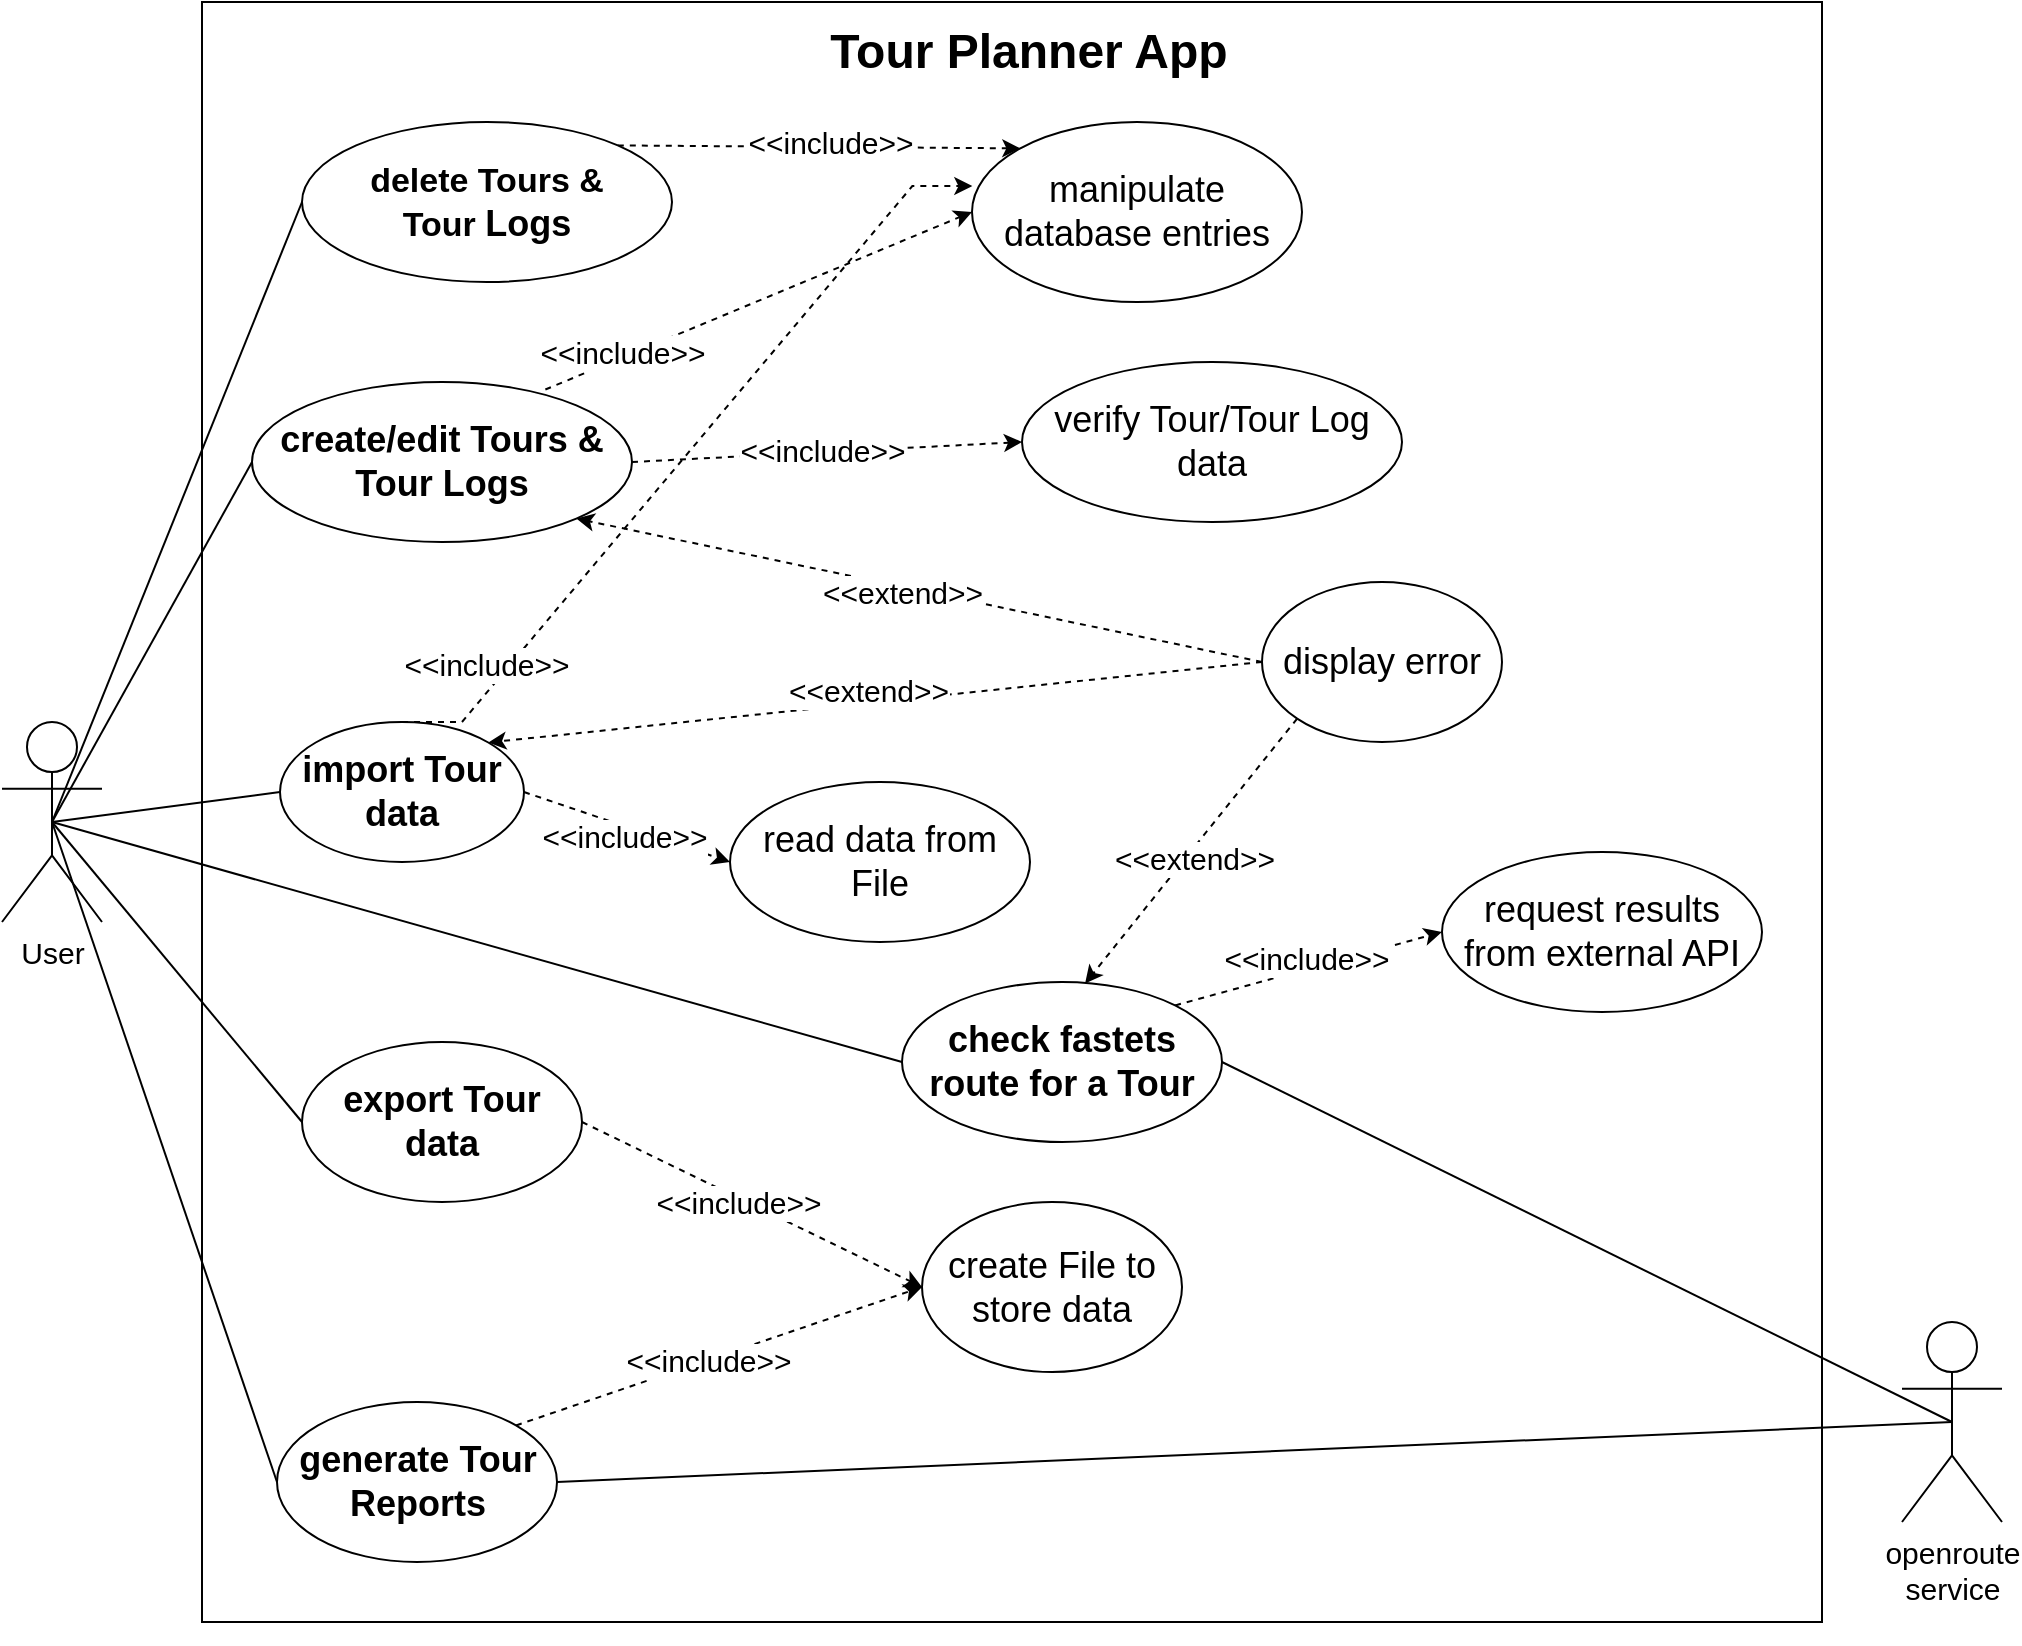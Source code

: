<mxfile version="27.0.5">
  <diagram name="Page-1" id="N7GJOwx_0UJr7HmeYPT0">
    <mxGraphModel dx="1917" dy="993" grid="1" gridSize="10" guides="1" tooltips="1" connect="1" arrows="1" fold="1" page="1" pageScale="1" pageWidth="827" pageHeight="1169" math="0" shadow="0">
      <root>
        <mxCell id="0" />
        <mxCell id="1" parent="0" />
        <mxCell id="TdEAwu_VjkMoZjEu2QRM-1" value="" style="rounded=0;whiteSpace=wrap;html=1;" parent="1" vertex="1">
          <mxGeometry width="810" height="810" as="geometry" />
        </mxCell>
        <mxCell id="TdEAwu_VjkMoZjEu2QRM-2" value="&lt;font style=&quot;font-size: 24px;&quot;&gt;Tour Planner App&lt;/font&gt;" style="text;html=1;align=center;verticalAlign=middle;whiteSpace=wrap;rounded=0;fontSize=20;fontStyle=1" parent="1" vertex="1">
          <mxGeometry x="312" y="10" width="203" height="30" as="geometry" />
        </mxCell>
        <mxCell id="TdEAwu_VjkMoZjEu2QRM-16" style="rounded=0;orthogonalLoop=1;jettySize=auto;html=1;exitX=0.5;exitY=0.5;exitDx=0;exitDy=0;exitPerimeter=0;entryX=0;entryY=0.5;entryDx=0;entryDy=0;endArrow=none;startFill=0;" parent="1" source="TdEAwu_VjkMoZjEu2QRM-3" target="TdEAwu_VjkMoZjEu2QRM-11" edge="1">
          <mxGeometry relative="1" as="geometry" />
        </mxCell>
        <mxCell id="TdEAwu_VjkMoZjEu2QRM-17" style="rounded=0;orthogonalLoop=1;jettySize=auto;html=1;exitX=0.5;exitY=0.5;exitDx=0;exitDy=0;exitPerimeter=0;entryX=0;entryY=0.5;entryDx=0;entryDy=0;endArrow=none;startFill=0;" parent="1" source="TdEAwu_VjkMoZjEu2QRM-3" target="TdEAwu_VjkMoZjEu2QRM-10" edge="1">
          <mxGeometry relative="1" as="geometry" />
        </mxCell>
        <mxCell id="TdEAwu_VjkMoZjEu2QRM-18" style="rounded=0;orthogonalLoop=1;jettySize=auto;html=1;exitX=0.5;exitY=0.5;exitDx=0;exitDy=0;exitPerimeter=0;entryX=0;entryY=0.5;entryDx=0;entryDy=0;endArrow=none;startFill=0;" parent="1" source="TdEAwu_VjkMoZjEu2QRM-3" target="TdEAwu_VjkMoZjEu2QRM-9" edge="1">
          <mxGeometry relative="1" as="geometry" />
        </mxCell>
        <mxCell id="TdEAwu_VjkMoZjEu2QRM-23" style="rounded=0;orthogonalLoop=1;jettySize=auto;html=1;exitX=0.5;exitY=0.5;exitDx=0;exitDy=0;exitPerimeter=0;entryX=0;entryY=0.5;entryDx=0;entryDy=0;endArrow=none;startFill=0;" parent="1" source="TdEAwu_VjkMoZjEu2QRM-3" target="TdEAwu_VjkMoZjEu2QRM-12" edge="1">
          <mxGeometry relative="1" as="geometry" />
        </mxCell>
        <mxCell id="TdEAwu_VjkMoZjEu2QRM-24" style="rounded=0;orthogonalLoop=1;jettySize=auto;html=1;exitX=0.5;exitY=0.5;exitDx=0;exitDy=0;exitPerimeter=0;entryX=0;entryY=0.5;entryDx=0;entryDy=0;endArrow=none;startFill=0;" parent="1" source="TdEAwu_VjkMoZjEu2QRM-3" target="TdEAwu_VjkMoZjEu2QRM-14" edge="1">
          <mxGeometry relative="1" as="geometry" />
        </mxCell>
        <mxCell id="TdEAwu_VjkMoZjEu2QRM-38" style="rounded=0;orthogonalLoop=1;jettySize=auto;html=1;exitX=0.5;exitY=0.5;exitDx=0;exitDy=0;exitPerimeter=0;entryX=0;entryY=0.5;entryDx=0;entryDy=0;endArrow=none;startFill=0;" parent="1" source="TdEAwu_VjkMoZjEu2QRM-3" target="TdEAwu_VjkMoZjEu2QRM-37" edge="1">
          <mxGeometry relative="1" as="geometry" />
        </mxCell>
        <mxCell id="TdEAwu_VjkMoZjEu2QRM-3" value="&lt;div&gt;&lt;span style=&quot;font-size: 15px;&quot;&gt;User&lt;/span&gt;&lt;/div&gt;" style="shape=umlActor;verticalLabelPosition=bottom;verticalAlign=top;html=1;outlineConnect=0;" parent="1" vertex="1">
          <mxGeometry x="-100" y="360" width="50" height="100" as="geometry" />
        </mxCell>
        <mxCell id="TdEAwu_VjkMoZjEu2QRM-21" style="rounded=0;orthogonalLoop=1;jettySize=auto;html=1;exitX=0.5;exitY=0.5;exitDx=0;exitDy=0;exitPerimeter=0;entryX=1;entryY=0.5;entryDx=0;entryDy=0;endArrow=none;startFill=0;" parent="1" source="TdEAwu_VjkMoZjEu2QRM-6" target="TdEAwu_VjkMoZjEu2QRM-9" edge="1">
          <mxGeometry relative="1" as="geometry" />
        </mxCell>
        <mxCell id="TdEAwu_VjkMoZjEu2QRM-25" style="rounded=0;orthogonalLoop=1;jettySize=auto;html=1;exitX=0.5;exitY=0.5;exitDx=0;exitDy=0;exitPerimeter=0;entryX=1;entryY=0.5;entryDx=0;entryDy=0;endArrow=none;startFill=0;" parent="1" source="TdEAwu_VjkMoZjEu2QRM-6" target="TdEAwu_VjkMoZjEu2QRM-14" edge="1">
          <mxGeometry relative="1" as="geometry" />
        </mxCell>
        <mxCell id="TdEAwu_VjkMoZjEu2QRM-6" value="&lt;div&gt;&lt;span style=&quot;font-size: 15px;&quot;&gt;openroute&lt;/span&gt;&lt;/div&gt;&lt;div&gt;&lt;span style=&quot;font-size: 15px;&quot;&gt;service&lt;/span&gt;&lt;/div&gt;&lt;div&gt;&lt;span style=&quot;font-size: 15px;&quot;&gt;&lt;br&gt;&lt;/span&gt;&lt;/div&gt;" style="shape=umlActor;verticalLabelPosition=bottom;verticalAlign=top;html=1;outlineConnect=0;" parent="1" vertex="1">
          <mxGeometry x="850" y="660" width="50" height="100" as="geometry" />
        </mxCell>
        <mxCell id="TdEAwu_VjkMoZjEu2QRM-55" style="rounded=0;orthogonalLoop=1;jettySize=auto;html=1;exitX=1;exitY=0;exitDx=0;exitDy=0;entryX=0;entryY=0.5;entryDx=0;entryDy=0;dashed=1;" parent="1" source="TdEAwu_VjkMoZjEu2QRM-9" target="TdEAwu_VjkMoZjEu2QRM-54" edge="1">
          <mxGeometry relative="1" as="geometry" />
        </mxCell>
        <mxCell id="TdEAwu_VjkMoZjEu2QRM-56" value="&lt;font style=&quot;font-size: 15px;&quot;&gt;&amp;lt;&amp;lt;include&amp;gt;&amp;gt;&lt;/font&gt;" style="edgeLabel;html=1;align=center;verticalAlign=middle;resizable=0;points=[];" parent="TdEAwu_VjkMoZjEu2QRM-55" vertex="1" connectable="0">
          <mxGeometry x="-0.007" y="5" relative="1" as="geometry">
            <mxPoint y="-1" as="offset" />
          </mxGeometry>
        </mxCell>
        <mxCell id="TdEAwu_VjkMoZjEu2QRM-9" value="&lt;font style=&quot;font-size: 18px;&quot;&gt;&lt;b&gt;check fastets route for a Tour&lt;/b&gt;&lt;/font&gt;" style="ellipse;whiteSpace=wrap;html=1;" parent="1" vertex="1">
          <mxGeometry x="350" y="490" width="160" height="80" as="geometry" />
        </mxCell>
        <mxCell id="TdEAwu_VjkMoZjEu2QRM-48" style="rounded=0;orthogonalLoop=1;jettySize=auto;html=1;exitX=1;exitY=0;exitDx=0;exitDy=0;entryX=0;entryY=0;entryDx=0;entryDy=0;endArrow=classic;startFill=0;dashed=1;endFill=1;" parent="1" source="TdEAwu_VjkMoZjEu2QRM-10" target="TdEAwu_VjkMoZjEu2QRM-47" edge="1">
          <mxGeometry relative="1" as="geometry" />
        </mxCell>
        <mxCell id="TdEAwu_VjkMoZjEu2QRM-51" value="&lt;font style=&quot;font-size: 15px;&quot;&gt;&amp;lt;&amp;lt;include&amp;gt;&amp;gt;&lt;/font&gt;" style="edgeLabel;html=1;align=center;verticalAlign=middle;resizable=0;points=[];" parent="TdEAwu_VjkMoZjEu2QRM-48" vertex="1" connectable="0">
          <mxGeometry x="0.05" y="3" relative="1" as="geometry">
            <mxPoint as="offset" />
          </mxGeometry>
        </mxCell>
        <mxCell id="TdEAwu_VjkMoZjEu2QRM-10" value="&lt;font style=&quot;font-size: 18px;&quot;&gt;&lt;b&gt;&lt;span style=&quot;font-size: 17px;&quot;&gt;delete Tours &amp;amp; Tour&amp;nbsp;&lt;/span&gt;Logs&lt;/b&gt;&lt;/font&gt;" style="ellipse;whiteSpace=wrap;html=1;" parent="1" vertex="1">
          <mxGeometry x="50" y="60" width="185" height="80" as="geometry" />
        </mxCell>
        <mxCell id="TdEAwu_VjkMoZjEu2QRM-27" style="rounded=0;orthogonalLoop=1;jettySize=auto;html=1;exitX=1;exitY=0.5;exitDx=0;exitDy=0;entryX=0;entryY=0.5;entryDx=0;entryDy=0;dashed=1;" parent="1" source="TdEAwu_VjkMoZjEu2QRM-11" target="TdEAwu_VjkMoZjEu2QRM-26" edge="1">
          <mxGeometry relative="1" as="geometry" />
        </mxCell>
        <mxCell id="TdEAwu_VjkMoZjEu2QRM-29" value="&lt;font style=&quot;font-size: 15px;&quot;&gt;&amp;lt;&amp;lt;include&amp;gt;&amp;gt;&lt;/font&gt;" style="edgeLabel;html=1;align=center;verticalAlign=middle;resizable=0;points=[];" parent="TdEAwu_VjkMoZjEu2QRM-27" vertex="1" connectable="0">
          <mxGeometry x="-0.033" y="1" relative="1" as="geometry">
            <mxPoint as="offset" />
          </mxGeometry>
        </mxCell>
        <mxCell id="TdEAwu_VjkMoZjEu2QRM-49" style="rounded=0;orthogonalLoop=1;jettySize=auto;html=1;exitX=0.772;exitY=0.047;exitDx=0;exitDy=0;entryX=0;entryY=0.5;entryDx=0;entryDy=0;exitPerimeter=0;dashed=1;" parent="1" source="TdEAwu_VjkMoZjEu2QRM-11" target="TdEAwu_VjkMoZjEu2QRM-47" edge="1">
          <mxGeometry relative="1" as="geometry" />
        </mxCell>
        <mxCell id="TdEAwu_VjkMoZjEu2QRM-52" value="&lt;font style=&quot;font-size: 15px;&quot;&gt;&amp;lt;&amp;lt;include&amp;gt;&amp;gt;&lt;/font&gt;" style="edgeLabel;html=1;align=center;verticalAlign=middle;resizable=0;points=[];" parent="TdEAwu_VjkMoZjEu2QRM-49" vertex="1" connectable="0">
          <mxGeometry x="-0.015" y="-4" relative="1" as="geometry">
            <mxPoint x="-69" y="21" as="offset" />
          </mxGeometry>
        </mxCell>
        <mxCell id="TdEAwu_VjkMoZjEu2QRM-11" value="&lt;font style=&quot;font-size: 18px;&quot;&gt;&lt;b&gt;create/edit Tours &amp;amp; Tour Logs&lt;/b&gt;&lt;/font&gt;" style="ellipse;whiteSpace=wrap;html=1;" parent="1" vertex="1">
          <mxGeometry x="25" y="190" width="190" height="80" as="geometry" />
        </mxCell>
        <mxCell id="TdEAwu_VjkMoZjEu2QRM-35" style="rounded=0;orthogonalLoop=1;jettySize=auto;html=1;exitX=1;exitY=0.5;exitDx=0;exitDy=0;entryX=0;entryY=0.5;entryDx=0;entryDy=0;dashed=1;" parent="1" source="TdEAwu_VjkMoZjEu2QRM-12" target="TdEAwu_VjkMoZjEu2QRM-31" edge="1">
          <mxGeometry relative="1" as="geometry" />
        </mxCell>
        <mxCell id="TdEAwu_VjkMoZjEu2QRM-36" value="&lt;font style=&quot;font-size: 15px;&quot;&gt;&amp;lt;&amp;lt;include&amp;gt;&amp;gt;&lt;/font&gt;" style="edgeLabel;html=1;align=center;verticalAlign=middle;resizable=0;points=[];" parent="TdEAwu_VjkMoZjEu2QRM-35" vertex="1" connectable="0">
          <mxGeometry x="-0.079" y="-2" relative="1" as="geometry">
            <mxPoint as="offset" />
          </mxGeometry>
        </mxCell>
        <mxCell id="TdEAwu_VjkMoZjEu2QRM-12" value="&lt;font style=&quot;font-size: 18px;&quot;&gt;&lt;b&gt;export Tour data&lt;/b&gt;&lt;/font&gt;" style="ellipse;whiteSpace=wrap;html=1;" parent="1" vertex="1">
          <mxGeometry x="50" y="520" width="140" height="80" as="geometry" />
        </mxCell>
        <mxCell id="TdEAwu_VjkMoZjEu2QRM-33" style="rounded=0;orthogonalLoop=1;jettySize=auto;html=1;exitX=1;exitY=0;exitDx=0;exitDy=0;entryX=0;entryY=0.5;entryDx=0;entryDy=0;dashed=1;" parent="1" source="TdEAwu_VjkMoZjEu2QRM-14" target="TdEAwu_VjkMoZjEu2QRM-31" edge="1">
          <mxGeometry relative="1" as="geometry" />
        </mxCell>
        <mxCell id="TdEAwu_VjkMoZjEu2QRM-34" value="&lt;font style=&quot;font-size: 15px;&quot;&gt;&amp;lt;&amp;lt;include&amp;gt;&amp;gt;&lt;/font&gt;" style="edgeLabel;html=1;align=center;verticalAlign=middle;resizable=0;points=[];" parent="TdEAwu_VjkMoZjEu2QRM-33" vertex="1" connectable="0">
          <mxGeometry x="-0.05" relative="1" as="geometry">
            <mxPoint x="-1" as="offset" />
          </mxGeometry>
        </mxCell>
        <mxCell id="TdEAwu_VjkMoZjEu2QRM-14" value="&lt;font style=&quot;font-size: 18px;&quot;&gt;&lt;b&gt;generate Tour Reports&lt;/b&gt;&lt;/font&gt;" style="ellipse;whiteSpace=wrap;html=1;" parent="1" vertex="1">
          <mxGeometry x="37.5" y="700" width="140" height="80" as="geometry" />
        </mxCell>
        <mxCell id="TdEAwu_VjkMoZjEu2QRM-26" value="&lt;font style=&quot;font-size: 18px;&quot;&gt;verify Tour/Tour Log data&lt;/font&gt;" style="ellipse;whiteSpace=wrap;html=1;" parent="1" vertex="1">
          <mxGeometry x="410" y="180" width="190" height="80" as="geometry" />
        </mxCell>
        <mxCell id="TdEAwu_VjkMoZjEu2QRM-31" value="&lt;font style=&quot;font-size: 18px;&quot;&gt;create File to store data&lt;/font&gt;" style="ellipse;whiteSpace=wrap;html=1;" parent="1" vertex="1">
          <mxGeometry x="360" y="600" width="130" height="85" as="geometry" />
        </mxCell>
        <mxCell id="TdEAwu_VjkMoZjEu2QRM-32" value="&lt;font style=&quot;font-size: 18px;&quot;&gt;read data from File&lt;/font&gt;" style="ellipse;whiteSpace=wrap;html=1;" parent="1" vertex="1">
          <mxGeometry x="264" y="390" width="150" height="80" as="geometry" />
        </mxCell>
        <mxCell id="TdEAwu_VjkMoZjEu2QRM-39" style="rounded=0;orthogonalLoop=1;jettySize=auto;html=1;exitX=1;exitY=0.5;exitDx=0;exitDy=0;entryX=0;entryY=0.5;entryDx=0;entryDy=0;dashed=1;" parent="1" source="TdEAwu_VjkMoZjEu2QRM-37" target="TdEAwu_VjkMoZjEu2QRM-32" edge="1">
          <mxGeometry relative="1" as="geometry" />
        </mxCell>
        <mxCell id="TdEAwu_VjkMoZjEu2QRM-40" value="&lt;font style=&quot;font-size: 15px;&quot;&gt;&amp;lt;&amp;lt;include&amp;gt;&amp;gt;&lt;/font&gt;" style="edgeLabel;html=1;align=center;verticalAlign=middle;resizable=0;points=[];" parent="TdEAwu_VjkMoZjEu2QRM-39" vertex="1" connectable="0">
          <mxGeometry x="0.0" y="-4" relative="1" as="geometry">
            <mxPoint x="-1" as="offset" />
          </mxGeometry>
        </mxCell>
        <mxCell id="TdEAwu_VjkMoZjEu2QRM-50" style="edgeStyle=entityRelationEdgeStyle;rounded=0;orthogonalLoop=1;jettySize=auto;html=1;exitX=0.5;exitY=0;exitDx=0;exitDy=0;entryX=0.001;entryY=0.356;entryDx=0;entryDy=0;entryPerimeter=0;dashed=1;" parent="1" source="TdEAwu_VjkMoZjEu2QRM-37" target="TdEAwu_VjkMoZjEu2QRM-47" edge="1">
          <mxGeometry relative="1" as="geometry">
            <mxPoint x="380" y="100" as="targetPoint" />
            <Array as="points">
              <mxPoint x="200" y="190" />
            </Array>
          </mxGeometry>
        </mxCell>
        <mxCell id="TdEAwu_VjkMoZjEu2QRM-53" value="&lt;font style=&quot;font-size: 15px;&quot;&gt;&amp;lt;&amp;lt;include&amp;gt;&amp;gt;&lt;/font&gt;" style="edgeLabel;html=1;align=center;verticalAlign=middle;resizable=0;points=[];" parent="TdEAwu_VjkMoZjEu2QRM-50" vertex="1" connectable="0">
          <mxGeometry x="0.024" y="4" relative="1" as="geometry">
            <mxPoint x="-101" y="111" as="offset" />
          </mxGeometry>
        </mxCell>
        <mxCell id="TdEAwu_VjkMoZjEu2QRM-37" value="&lt;font style=&quot;font-size: 18px;&quot;&gt;&lt;b&gt;import Tour data&lt;/b&gt;&lt;/font&gt;" style="ellipse;whiteSpace=wrap;html=1;" parent="1" vertex="1">
          <mxGeometry x="39" y="360" width="122" height="70" as="geometry" />
        </mxCell>
        <mxCell id="TdEAwu_VjkMoZjEu2QRM-42" style="rounded=0;orthogonalLoop=1;jettySize=auto;html=1;exitX=0;exitY=0.5;exitDx=0;exitDy=0;entryX=1;entryY=1;entryDx=0;entryDy=0;dashed=1;" parent="1" source="TdEAwu_VjkMoZjEu2QRM-41" target="TdEAwu_VjkMoZjEu2QRM-11" edge="1">
          <mxGeometry relative="1" as="geometry" />
        </mxCell>
        <mxCell id="TdEAwu_VjkMoZjEu2QRM-43" value="&lt;font style=&quot;font-size: 15px;&quot;&gt;&amp;lt;&amp;lt;extend&amp;gt;&amp;gt;&lt;/font&gt;" style="edgeLabel;html=1;align=center;verticalAlign=middle;resizable=0;points=[];" parent="TdEAwu_VjkMoZjEu2QRM-42" vertex="1" connectable="0">
          <mxGeometry x="0.051" y="2" relative="1" as="geometry">
            <mxPoint as="offset" />
          </mxGeometry>
        </mxCell>
        <mxCell id="TdEAwu_VjkMoZjEu2QRM-44" style="rounded=0;orthogonalLoop=1;jettySize=auto;html=1;dashed=1;entryX=1;entryY=0;entryDx=0;entryDy=0;exitX=0;exitY=0.5;exitDx=0;exitDy=0;" parent="1" source="TdEAwu_VjkMoZjEu2QRM-41" target="TdEAwu_VjkMoZjEu2QRM-37" edge="1">
          <mxGeometry relative="1" as="geometry">
            <mxPoint x="560" y="310" as="sourcePoint" />
            <mxPoint x="150" y="280" as="targetPoint" />
          </mxGeometry>
        </mxCell>
        <mxCell id="TdEAwu_VjkMoZjEu2QRM-45" value="&lt;font style=&quot;font-size: 15px;&quot;&gt;&amp;lt;&amp;lt;extend&amp;gt;&amp;gt;&lt;/font&gt;" style="edgeLabel;html=1;align=center;verticalAlign=middle;resizable=0;points=[];" parent="TdEAwu_VjkMoZjEu2QRM-44" vertex="1" connectable="0">
          <mxGeometry x="0.018" y="-7" relative="1" as="geometry">
            <mxPoint as="offset" />
          </mxGeometry>
        </mxCell>
        <mxCell id="TdEAwu_VjkMoZjEu2QRM-41" value="&lt;font style=&quot;font-size: 18px;&quot;&gt;display error&lt;/font&gt;" style="ellipse;whiteSpace=wrap;html=1;" parent="1" vertex="1">
          <mxGeometry x="530" y="290" width="120" height="80" as="geometry" />
        </mxCell>
        <mxCell id="TdEAwu_VjkMoZjEu2QRM-47" value="&lt;font style=&quot;font-size: 18px;&quot;&gt;manipulate database entries&lt;/font&gt;" style="ellipse;whiteSpace=wrap;html=1;" parent="1" vertex="1">
          <mxGeometry x="385" y="60" width="165" height="90" as="geometry" />
        </mxCell>
        <mxCell id="TdEAwu_VjkMoZjEu2QRM-54" value="&lt;font style=&quot;font-size: 18px;&quot;&gt;request results from external API&lt;/font&gt;" style="ellipse;whiteSpace=wrap;html=1;" parent="1" vertex="1">
          <mxGeometry x="620" y="425" width="160" height="80" as="geometry" />
        </mxCell>
        <mxCell id="TdEAwu_VjkMoZjEu2QRM-58" style="rounded=0;orthogonalLoop=1;jettySize=auto;html=1;exitX=0;exitY=1;exitDx=0;exitDy=0;entryX=0.572;entryY=0.01;entryDx=0;entryDy=0;entryPerimeter=0;dashed=1;" parent="1" source="TdEAwu_VjkMoZjEu2QRM-41" target="TdEAwu_VjkMoZjEu2QRM-9" edge="1">
          <mxGeometry relative="1" as="geometry" />
        </mxCell>
        <mxCell id="TdEAwu_VjkMoZjEu2QRM-59" value="&lt;font style=&quot;font-size: 15px;&quot;&gt;&amp;lt;&amp;lt;extend&amp;gt;&amp;gt;&lt;/font&gt;" style="edgeLabel;html=1;align=center;verticalAlign=middle;resizable=0;points=[];" parent="TdEAwu_VjkMoZjEu2QRM-58" vertex="1" connectable="0">
          <mxGeometry x="0.008" y="2" relative="1" as="geometry">
            <mxPoint y="1" as="offset" />
          </mxGeometry>
        </mxCell>
      </root>
    </mxGraphModel>
  </diagram>
</mxfile>
